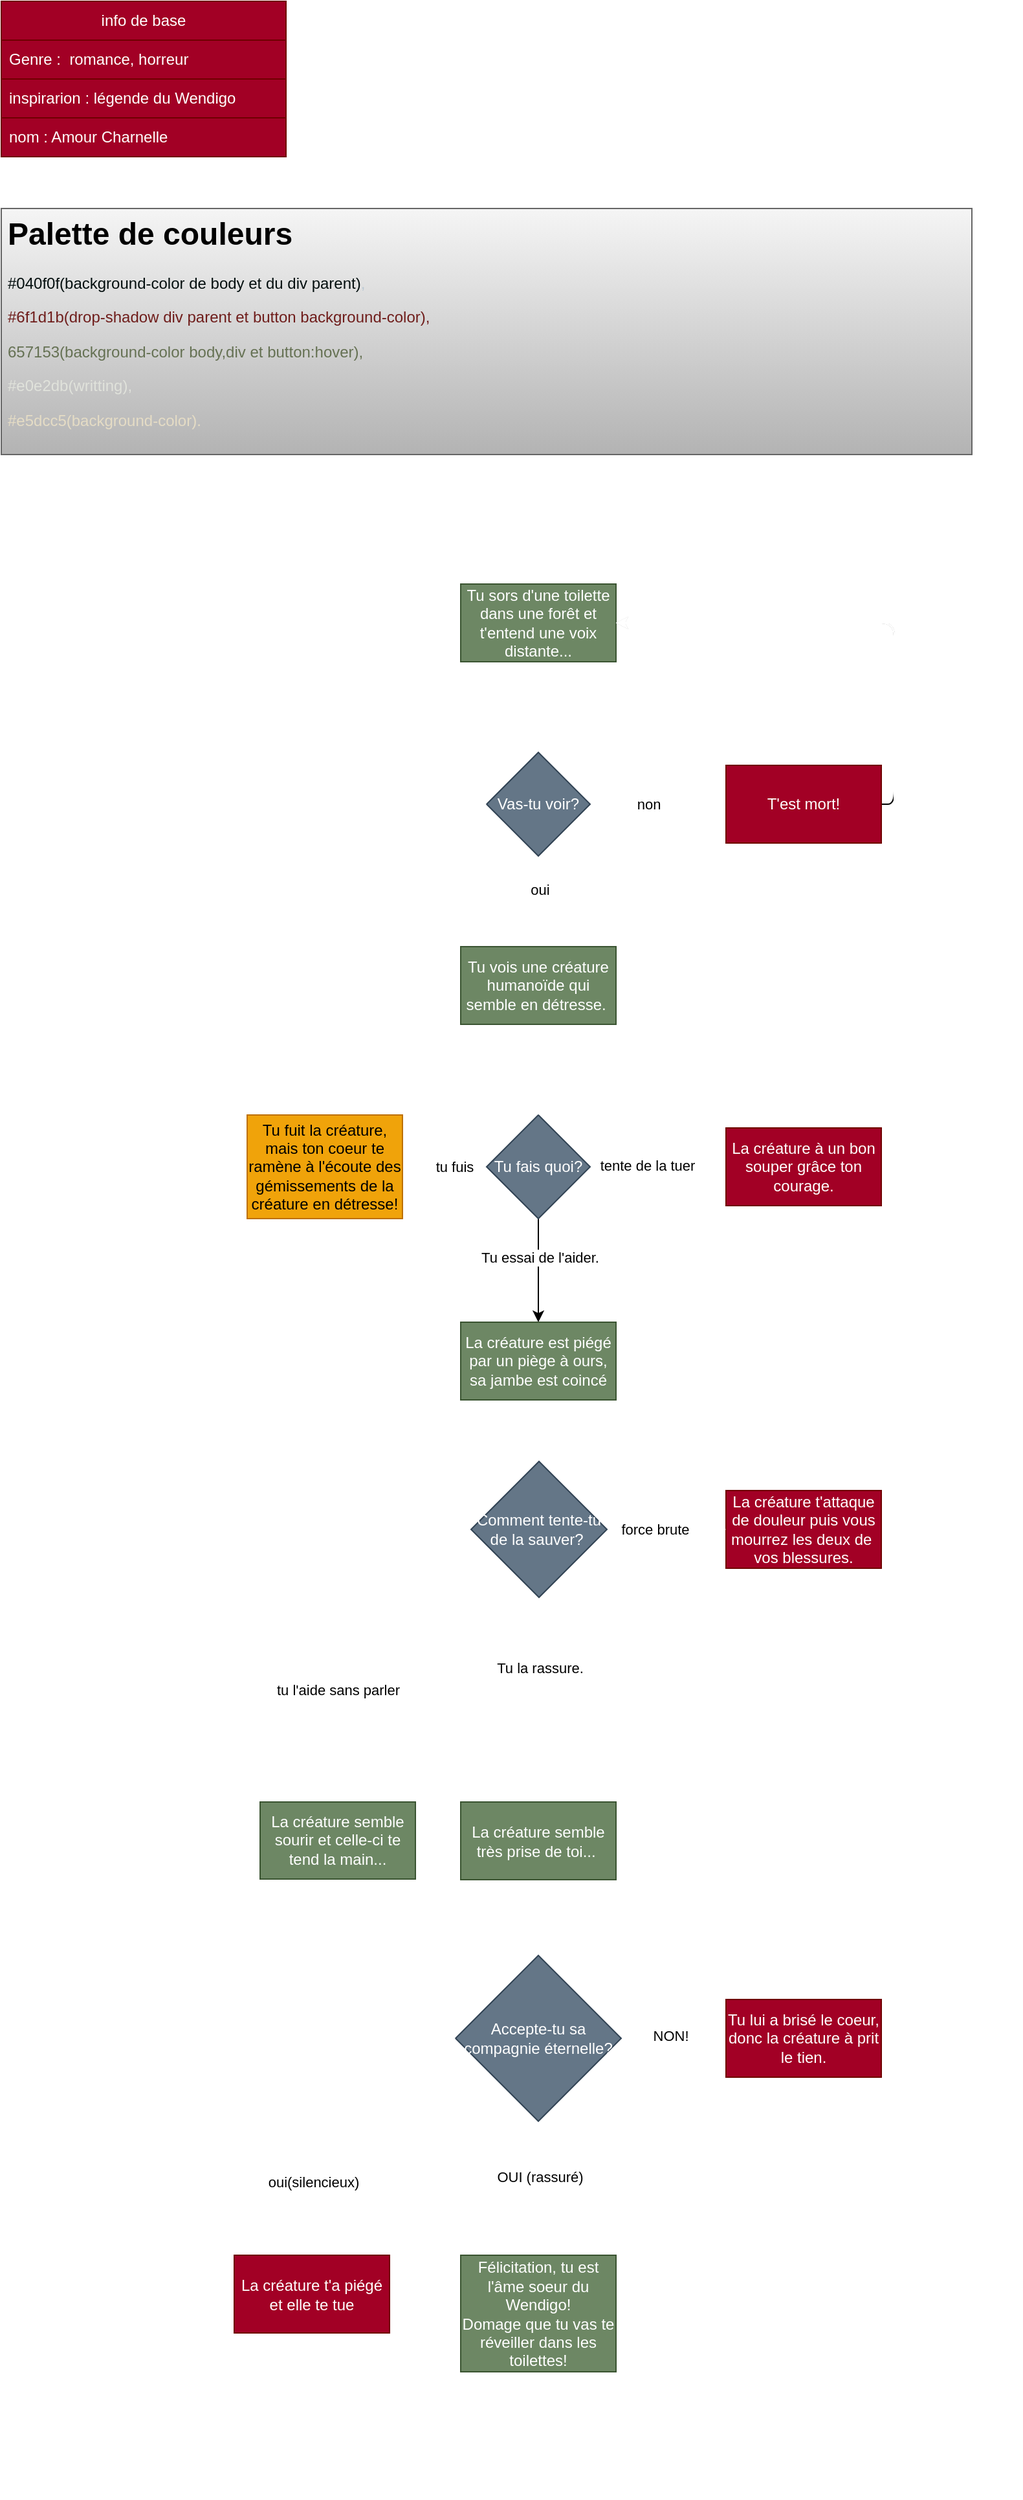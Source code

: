 <mxfile>
    <diagram id="XfGE_60B1OdPJ2DN2dDt" name="Page-1">
        <mxGraphModel dx="2082" dy="1355" grid="1" gridSize="10" guides="1" tooltips="1" connect="1" arrows="1" fold="1" page="1" pageScale="1" pageWidth="850" pageHeight="1100" math="0" shadow="0">
            <root>
                <mxCell id="0"/>
                <mxCell id="1" parent="0"/>
                <mxCell id="6" value="info de base" style="swimlane;fontStyle=0;childLayout=stackLayout;horizontal=1;startSize=30;horizontalStack=0;resizeParent=1;resizeParentMax=0;resizeLast=0;collapsible=1;marginBottom=0;whiteSpace=wrap;html=1;fillColor=#a20025;strokeColor=#6F0000;fontColor=#ffffff;" parent="1" vertex="1">
                    <mxGeometry x="10" y="10" width="220" height="120" as="geometry"/>
                </mxCell>
                <mxCell id="7" value="Genre :&amp;nbsp; romance, horreur" style="text;strokeColor=#6F0000;fillColor=#a20025;align=left;verticalAlign=middle;spacingLeft=4;spacingRight=4;overflow=hidden;points=[[0,0.5],[1,0.5]];portConstraint=eastwest;rotatable=0;whiteSpace=wrap;html=1;fontColor=#ffffff;" parent="6" vertex="1">
                    <mxGeometry y="30" width="220" height="30" as="geometry"/>
                </mxCell>
                <mxCell id="8" value="inspirarion : légende du Wendigo" style="text;strokeColor=#6F0000;fillColor=#a20025;align=left;verticalAlign=middle;spacingLeft=4;spacingRight=4;overflow=hidden;points=[[0,0.5],[1,0.5]];portConstraint=eastwest;rotatable=0;whiteSpace=wrap;html=1;fontColor=#ffffff;" parent="6" vertex="1">
                    <mxGeometry y="60" width="220" height="30" as="geometry"/>
                </mxCell>
                <mxCell id="9" value="nom : Amour Charnelle" style="text;strokeColor=#6F0000;fillColor=#a20025;align=left;verticalAlign=middle;spacingLeft=4;spacingRight=4;overflow=hidden;points=[[0,0.5],[1,0.5]];portConstraint=eastwest;rotatable=0;whiteSpace=wrap;html=1;fontColor=#ffffff;" parent="6" vertex="1">
                    <mxGeometry y="90" width="220" height="30" as="geometry"/>
                </mxCell>
                <mxCell id="12" value="&lt;h1&gt;&lt;font color=&quot;#000000&quot;&gt;Palette de couleurs&lt;/font&gt;&lt;/h1&gt;&lt;p&gt;&lt;font color=&quot;#040f0f&quot;&gt;#040f0f(background-color de body et du div parent)&lt;/font&gt;&lt;font color=&quot;#bac8d3&quot;&gt;,&lt;/font&gt;&lt;/p&gt;&lt;p&gt;&lt;font color=&quot;#6f1d1b&quot;&gt;#6f1d1b(drop-shadow div parent et button background-color),&lt;/font&gt;&lt;/p&gt;&lt;p&gt;&lt;font color=&quot;#657153&quot;&gt;657153(background-color body,div et button:hover),&lt;/font&gt;&lt;/p&gt;&lt;p&gt;&lt;font color=&quot;#e0e2db&quot;&gt;#e0e2db(writting),&lt;/font&gt;&lt;/p&gt;&lt;p&gt;&lt;span style=&quot;background-color: initial;&quot;&gt;&lt;font color=&quot;#e5dcc5&quot;&gt;#e5dcc5(background-color).&lt;/font&gt;&lt;/span&gt;&lt;/p&gt;" style="text;html=1;spacing=5;spacingTop=-20;whiteSpace=wrap;overflow=hidden;rounded=0;fillColor=#f5f5f5;strokeColor=#666666;gradientColor=#b3b3b3;" parent="1" vertex="1">
                    <mxGeometry x="10" y="170" width="750" height="190" as="geometry"/>
                </mxCell>
                <mxCell id="15" style="edgeStyle=none;html=1;exitX=0.5;exitY=1;exitDx=0;exitDy=0;strokeColor=#FFFFFF;" parent="1" source="13" target="14" edge="1">
                    <mxGeometry relative="1" as="geometry"/>
                </mxCell>
                <mxCell id="13" value="Tu sors d'une toilette&lt;br&gt;dans une forêt et t'entend une voix distante..." style="rounded=0;whiteSpace=wrap;html=1;fillColor=#6d8764;fontColor=#ffffff;strokeColor=#3A5431;" parent="1" vertex="1">
                    <mxGeometry x="365" y="460" width="120" height="60" as="geometry"/>
                </mxCell>
                <mxCell id="17" style="edgeStyle=none;html=1;exitX=1;exitY=0.5;exitDx=0;exitDy=0;entryX=0;entryY=0.5;entryDx=0;entryDy=0;strokeColor=#FFFFFF;" parent="1" source="14" target="16" edge="1">
                    <mxGeometry relative="1" as="geometry"/>
                </mxCell>
                <mxCell id="18" value="non" style="edgeLabel;html=1;align=center;verticalAlign=middle;resizable=0;points=[];" parent="17" vertex="1" connectable="0">
                    <mxGeometry x="-0.409" y="-1" relative="1" as="geometry">
                        <mxPoint x="14" y="-1" as="offset"/>
                    </mxGeometry>
                </mxCell>
                <mxCell id="23" style="edgeStyle=orthogonalEdgeStyle;html=1;exitX=0.5;exitY=1;exitDx=0;exitDy=0;strokeColor=#FFFFFF;" parent="1" source="14" target="22" edge="1">
                    <mxGeometry relative="1" as="geometry"/>
                </mxCell>
                <mxCell id="43" value="oui" style="edgeLabel;html=1;align=center;verticalAlign=middle;resizable=0;points=[];" parent="23" vertex="1" connectable="0">
                    <mxGeometry x="-0.258" y="1" relative="1" as="geometry">
                        <mxPoint as="offset"/>
                    </mxGeometry>
                </mxCell>
                <mxCell id="14" value="Vas-tu voir?" style="rhombus;whiteSpace=wrap;html=1;fillColor=#647687;fontColor=#ffffff;strokeColor=#314354;" parent="1" vertex="1">
                    <mxGeometry x="385" y="590" width="80" height="80" as="geometry"/>
                </mxCell>
                <mxCell id="21" style="edgeStyle=orthogonalEdgeStyle;html=1;exitX=1;exitY=0.5;exitDx=0;exitDy=0;entryX=1;entryY=0.5;entryDx=0;entryDy=0;" parent="1" source="16" target="13" edge="1">
                    <mxGeometry relative="1" as="geometry"/>
                </mxCell>
                <mxCell id="16" value="T'est mort!" style="rounded=0;whiteSpace=wrap;html=1;fillColor=#a20025;fontColor=#ffffff;strokeColor=#6F0000;" parent="1" vertex="1">
                    <mxGeometry x="570" y="600" width="120" height="60" as="geometry"/>
                </mxCell>
                <mxCell id="28" style="edgeStyle=orthogonalEdgeStyle;html=1;entryX=1;entryY=0.5;entryDx=0;entryDy=0;strokeColor=#FFFFFF;" parent="1" source="19" target="26" edge="1">
                    <mxGeometry relative="1" as="geometry">
                        <Array as="points">
                            <mxPoint x="360" y="910"/>
                            <mxPoint x="360" y="910"/>
                        </Array>
                    </mxGeometry>
                </mxCell>
                <mxCell id="30" value="tu fuis" style="edgeLabel;html=1;align=center;verticalAlign=middle;resizable=0;points=[];" parent="28" vertex="1" connectable="0">
                    <mxGeometry x="-0.268" y="-1" relative="1" as="geometry">
                        <mxPoint x="-1" y="1" as="offset"/>
                    </mxGeometry>
                </mxCell>
                <mxCell id="31" value="" style="edgeStyle=orthogonalEdgeStyle;html=1;strokeColor=#FFFFFF;" parent="1" source="19" target="29" edge="1">
                    <mxGeometry relative="1" as="geometry"/>
                </mxCell>
                <mxCell id="32" value="tente de la tuer" style="edgeLabel;html=1;align=center;verticalAlign=middle;resizable=0;points=[];" parent="31" vertex="1" connectable="0">
                    <mxGeometry x="-0.158" y="1" relative="1" as="geometry">
                        <mxPoint as="offset"/>
                    </mxGeometry>
                </mxCell>
                <mxCell id="35" style="edgeStyle=orthogonalEdgeStyle;html=1;" parent="1" source="19" target="34" edge="1">
                    <mxGeometry relative="1" as="geometry"/>
                </mxCell>
                <mxCell id="36" value="Tu essai de l'aider." style="edgeLabel;html=1;align=center;verticalAlign=middle;resizable=0;points=[];" parent="35" vertex="1" connectable="0">
                    <mxGeometry x="-0.25" y="1" relative="1" as="geometry">
                        <mxPoint as="offset"/>
                    </mxGeometry>
                </mxCell>
                <mxCell id="19" value="Tu fais quoi?" style="rhombus;whiteSpace=wrap;html=1;fillColor=#647687;fontColor=#ffffff;strokeColor=#314354;" parent="1" vertex="1">
                    <mxGeometry x="385" y="870" width="80" height="80" as="geometry"/>
                </mxCell>
                <mxCell id="24" style="edgeStyle=orthogonalEdgeStyle;html=1;exitX=0.5;exitY=1;exitDx=0;exitDy=0;entryX=0.5;entryY=0;entryDx=0;entryDy=0;strokeColor=#FFFFFF;" parent="1" source="22" target="19" edge="1">
                    <mxGeometry relative="1" as="geometry"/>
                </mxCell>
                <mxCell id="22" value="Tu vois une créature humanoïde qui semble en détresse.&amp;nbsp;" style="rounded=0;whiteSpace=wrap;html=1;fillColor=#6d8764;fontColor=#ffffff;strokeColor=#3A5431;" parent="1" vertex="1">
                    <mxGeometry x="365" y="740" width="120" height="60" as="geometry"/>
                </mxCell>
                <mxCell id="27" style="edgeStyle=orthogonalEdgeStyle;html=1;entryX=0;entryY=0.5;entryDx=0;entryDy=0;strokeColor=#FFFFFF;" parent="1" source="26" target="14" edge="1">
                    <mxGeometry relative="1" as="geometry">
                        <mxPoint x="120" y="630" as="targetPoint"/>
                        <Array as="points">
                            <mxPoint x="190" y="910"/>
                            <mxPoint x="190" y="630"/>
                        </Array>
                    </mxGeometry>
                </mxCell>
                <mxCell id="26" value="Tu fuit la créature, mais ton coeur te ramène à l'écoute des gémissements de la créature en détresse!" style="rounded=0;whiteSpace=wrap;html=1;fillColor=#f0a30a;fontColor=#000000;strokeColor=#BD7000;" parent="1" vertex="1">
                    <mxGeometry x="200" y="870" width="120" height="80" as="geometry"/>
                </mxCell>
                <mxCell id="33" style="edgeStyle=orthogonalEdgeStyle;html=1;entryX=1;entryY=0.5;entryDx=0;entryDy=0;strokeColor=#FFFFFF;" parent="1" source="29" target="13" edge="1">
                    <mxGeometry relative="1" as="geometry">
                        <Array as="points">
                            <mxPoint x="700" y="910"/>
                            <mxPoint x="700" y="490"/>
                        </Array>
                    </mxGeometry>
                </mxCell>
                <mxCell id="29" value="La créature à un bon souper grâce ton courage." style="rounded=0;whiteSpace=wrap;html=1;fillColor=#a20025;fontColor=#ffffff;strokeColor=#6F0000;" parent="1" vertex="1">
                    <mxGeometry x="570" y="880" width="120" height="60" as="geometry"/>
                </mxCell>
                <mxCell id="39" style="edgeStyle=orthogonalEdgeStyle;html=1;strokeColor=#FFFFFF;" parent="1" source="34" target="38" edge="1">
                    <mxGeometry relative="1" as="geometry"/>
                </mxCell>
                <mxCell id="34" value="La créature est piégé par un piège à ours, sa jambe est coincé" style="rounded=0;whiteSpace=wrap;html=1;fillColor=#6d8764;fontColor=#ffffff;strokeColor=#3A5431;" parent="1" vertex="1">
                    <mxGeometry x="365" y="1030" width="120" height="60" as="geometry"/>
                </mxCell>
                <mxCell id="42" style="edgeStyle=orthogonalEdgeStyle;html=1;entryX=1;entryY=0.5;entryDx=0;entryDy=0;strokeColor=#FFFFFF;" parent="1" source="37" target="13" edge="1">
                    <mxGeometry relative="1" as="geometry">
                        <Array as="points">
                            <mxPoint x="700" y="1190"/>
                            <mxPoint x="700" y="490"/>
                        </Array>
                    </mxGeometry>
                </mxCell>
                <mxCell id="37" value="La créature t'attaque de douleur puis vous mourrez les deux de&amp;nbsp; vos blessures." style="rounded=0;whiteSpace=wrap;html=1;fillColor=#a20025;fontColor=#ffffff;strokeColor=#6F0000;" parent="1" vertex="1">
                    <mxGeometry x="570" y="1160" width="120" height="60" as="geometry"/>
                </mxCell>
                <mxCell id="40" value="" style="edgeStyle=orthogonalEdgeStyle;html=1;strokeColor=#FFFFFF;" parent="1" source="38" target="37" edge="1">
                    <mxGeometry relative="1" as="geometry"/>
                </mxCell>
                <mxCell id="41" value="force brute" style="edgeLabel;html=1;align=center;verticalAlign=middle;resizable=0;points=[];" parent="40" vertex="1" connectable="0">
                    <mxGeometry x="0.2" y="2" relative="1" as="geometry">
                        <mxPoint x="-18" y="2" as="offset"/>
                    </mxGeometry>
                </mxCell>
                <mxCell id="45" style="edgeStyle=orthogonalEdgeStyle;html=1;strokeColor=#FFFFFF;" parent="1" source="38" target="44" edge="1">
                    <mxGeometry relative="1" as="geometry"/>
                </mxCell>
                <mxCell id="46" value="Tu la rassure." style="edgeLabel;html=1;align=center;verticalAlign=middle;resizable=0;points=[];" parent="45" vertex="1" connectable="0">
                    <mxGeometry x="-0.32" relative="1" as="geometry">
                        <mxPoint as="offset"/>
                    </mxGeometry>
                </mxCell>
                <mxCell id="59" style="edgeStyle=orthogonalEdgeStyle;html=1;entryX=0.5;entryY=0;entryDx=0;entryDy=0;strokeColor=#FFFFFF;" parent="1" source="38" target="57" edge="1">
                    <mxGeometry relative="1" as="geometry"/>
                </mxCell>
                <mxCell id="60" value="tu l'aide sans parler" style="edgeLabel;html=1;align=center;verticalAlign=middle;resizable=0;points=[];" parent="59" vertex="1" connectable="0">
                    <mxGeometry x="0.448" relative="1" as="geometry">
                        <mxPoint as="offset"/>
                    </mxGeometry>
                </mxCell>
                <mxCell id="38" value="Comment tente-tu de la sauver?&amp;nbsp;" style="rhombus;whiteSpace=wrap;html=1;fillColor=#647687;fontColor=#ffffff;strokeColor=#314354;" parent="1" vertex="1">
                    <mxGeometry x="373" y="1137.5" width="105" height="105" as="geometry"/>
                </mxCell>
                <mxCell id="48" style="edgeStyle=orthogonalEdgeStyle;html=1;strokeColor=#FFFFFF;" parent="1" source="44" target="47" edge="1">
                    <mxGeometry relative="1" as="geometry"/>
                </mxCell>
                <mxCell id="44" value="La créature semble très prise de toi...&amp;nbsp;" style="rounded=0;whiteSpace=wrap;html=1;fillColor=#6d8764;fontColor=#ffffff;strokeColor=#3A5431;" parent="1" vertex="1">
                    <mxGeometry x="365" y="1400.5" width="120" height="60" as="geometry"/>
                </mxCell>
                <mxCell id="50" style="edgeStyle=orthogonalEdgeStyle;html=1;entryX=0;entryY=0.5;entryDx=0;entryDy=0;strokeColor=#FFFFFF;" parent="1" source="47" target="49" edge="1">
                    <mxGeometry relative="1" as="geometry"/>
                </mxCell>
                <mxCell id="56" value="NON!" style="edgeLabel;html=1;align=center;verticalAlign=middle;resizable=0;points=[];" parent="50" vertex="1" connectable="0">
                    <mxGeometry x="-0.184" y="1" relative="1" as="geometry">
                        <mxPoint x="5" y="-1" as="offset"/>
                    </mxGeometry>
                </mxCell>
                <mxCell id="53" style="edgeStyle=orthogonalEdgeStyle;html=1;strokeColor=#FFFFFF;" parent="1" source="47" target="52" edge="1">
                    <mxGeometry relative="1" as="geometry"/>
                </mxCell>
                <mxCell id="55" value="OUI (rassuré)" style="edgeLabel;html=1;align=center;verticalAlign=middle;resizable=0;points=[];" parent="53" vertex="1" connectable="0">
                    <mxGeometry x="-0.169" y="1" relative="1" as="geometry">
                        <mxPoint as="offset"/>
                    </mxGeometry>
                </mxCell>
                <mxCell id="62" style="edgeStyle=orthogonalEdgeStyle;html=1;exitX=0;exitY=1;exitDx=0;exitDy=0;strokeColor=#FFFFFF;" parent="1" source="47" edge="1">
                    <mxGeometry relative="1" as="geometry">
                        <mxPoint x="250" y="1750" as="targetPoint"/>
                    </mxGeometry>
                </mxCell>
                <mxCell id="63" value="oui(silencieux)" style="edgeLabel;html=1;align=center;verticalAlign=middle;resizable=0;points=[];" parent="62" vertex="1" connectable="0">
                    <mxGeometry x="0.594" y="1" relative="1" as="geometry">
                        <mxPoint as="offset"/>
                    </mxGeometry>
                </mxCell>
                <mxCell id="47" value="Accepte-tu sa compagnie éternelle?" style="rhombus;whiteSpace=wrap;html=1;fillColor=#647687;fontColor=#ffffff;strokeColor=#314354;" parent="1" vertex="1">
                    <mxGeometry x="361" y="1519" width="128" height="128" as="geometry"/>
                </mxCell>
                <mxCell id="51" style="edgeStyle=orthogonalEdgeStyle;html=1;entryX=1;entryY=0.5;entryDx=0;entryDy=0;strokeColor=#FFFFFF;" parent="1" source="49" target="13" edge="1">
                    <mxGeometry relative="1" as="geometry">
                        <Array as="points">
                            <mxPoint x="700" y="1600"/>
                            <mxPoint x="700" y="490"/>
                        </Array>
                    </mxGeometry>
                </mxCell>
                <mxCell id="49" value="Tu lui a brisé le coeur, donc la créature à prit le tien." style="rounded=0;whiteSpace=wrap;html=1;fillColor=#a20025;fontColor=#ffffff;strokeColor=#6F0000;" parent="1" vertex="1">
                    <mxGeometry x="570" y="1553" width="120" height="60" as="geometry"/>
                </mxCell>
                <mxCell id="52" value="Félicitation, tu est l'âme soeur du Wendigo!&lt;br&gt;Domage que tu vas te réveiller dans les toilettes!" style="rounded=0;whiteSpace=wrap;html=1;fillColor=#6d8764;fontColor=#ffffff;strokeColor=#3A5431;" parent="1" vertex="1">
                    <mxGeometry x="365" y="1750.5" width="120" height="90" as="geometry"/>
                </mxCell>
                <mxCell id="61" style="edgeStyle=orthogonalEdgeStyle;html=1;entryX=0;entryY=0.5;entryDx=0;entryDy=0;strokeColor=#FFFFFF;" parent="1" source="57" target="47" edge="1">
                    <mxGeometry relative="1" as="geometry">
                        <Array as="points">
                            <mxPoint x="270" y="1583"/>
                        </Array>
                    </mxGeometry>
                </mxCell>
                <mxCell id="57" value="La créature semble sourir et celle-ci te tend la main..." style="rounded=0;whiteSpace=wrap;html=1;fillColor=#6d8764;fontColor=#ffffff;strokeColor=#3A5431;" parent="1" vertex="1">
                    <mxGeometry x="210" y="1400.5" width="120" height="59.5" as="geometry"/>
                </mxCell>
                <mxCell id="65" style="edgeStyle=orthogonalEdgeStyle;html=1;entryX=1;entryY=0.5;entryDx=0;entryDy=0;strokeColor=#FFFFFF;" parent="1" source="64" target="13" edge="1">
                    <mxGeometry relative="1" as="geometry">
                        <Array as="points">
                            <mxPoint x="250" y="1930"/>
                            <mxPoint x="790" y="1930"/>
                            <mxPoint x="790" y="490"/>
                        </Array>
                    </mxGeometry>
                </mxCell>
                <mxCell id="64" value="La créature t'a piégé et elle te tue" style="rounded=0;whiteSpace=wrap;html=1;fillColor=#a20025;fontColor=#ffffff;strokeColor=#6F0000;" parent="1" vertex="1">
                    <mxGeometry x="190" y="1750.5" width="120" height="60" as="geometry"/>
                </mxCell>
            </root>
        </mxGraphModel>
    </diagram>
</mxfile>